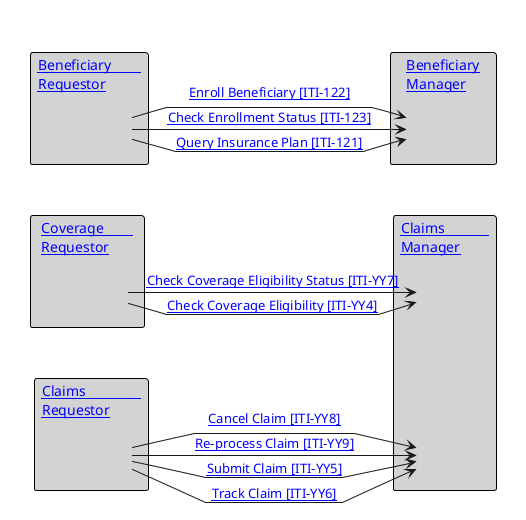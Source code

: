 @startuml
skinparam package {
  BorderColor transparent
  BackgroundColor transparent
  Shadowing false
}
skinparam rectangle {
  BorderColor black
  BackgroundColor lightgrey
  Shadowing false
  FontStyle normal
}
skinparam agent {
  BorderColor lightgrey
  BackgroundColor lightgrey
  FontColor lightgrey
  Shadowing false
}

hide footbox
'skinparam svgDimensionStyle false
skinparam linetype polyline
package "  "  {
  rectangle "[[#beneficiary-requestor Beneficiary        \nRequestor]]" as br {
    agent "Benefits" as BenReq
  }
  rectangle "[[#coverage-requestor Coverage        \nRequestor]]" as cr {
    agent "Coverage" as CovReq
  }
  rectangle "[[#claims-requestor Claims               \nRequestor]]" as cl {
    agent "Claims" as ClaimReq
  }
}

package " "  {
  rectangle "[[#beneficiary-manager Beneficiary\nManager]]" as Ben {
    agent "Benefits" as BenMan
  }
  rectangle "[[#claims-manager Claims            \nManager]]" as ClaimMan {
    agent "Claims" as ClaimMan1
    agent "Claims" as ClaimMan2
  }
}
BenReq -> BenMan : "[[ITI-121.html Query Insurance Plan &#91;ITI-121&#93;]]"
BenReq -> BenMan : "[[ITI-122.html Enroll Beneficiary &#91;ITI-122&#93;]]"
BenReq -> BenMan : "[[ITI-123.html Check Enrollment Status &#91;ITI-123&#93;]]"
BenReq -[hidden]-> CovReq: ""
CovReq -[hidden]-> ClaimReq: ""
BenMan -[hidden]-> ClaimMan1: ""
ClaimMan1 -[hidden]-> ClaimMan2: ""
CovReq -> ClaimMan1 : "[[ITI-YY4.html Check Coverage Eligibility &#91;ITI-YY4&#93;]]"
CovReq -> ClaimMan1 : "[[ITI-YY7.html Check Coverage Eligibility Status &#91;ITI-YY7&#93;]]"
ClaimReq -> ClaimMan2 : "[[ITI-YY5.html Submit Claim &#91;ITI-YY5&#93;]]"
ClaimReq -> ClaimMan2 : "[[ITI-YY8.html Cancel Claim &#91;ITI-YY8&#93;]]"
ClaimReq -> ClaimMan2 : "[[ITI-YY9.html Re-process Claim &#91;ITI-YY9&#93;]]"
ClaimReq -> ClaimMan2 : "[[ITI-YY6.html Track Claim &#91;ITI-YY6&#93;]]"


@endum
